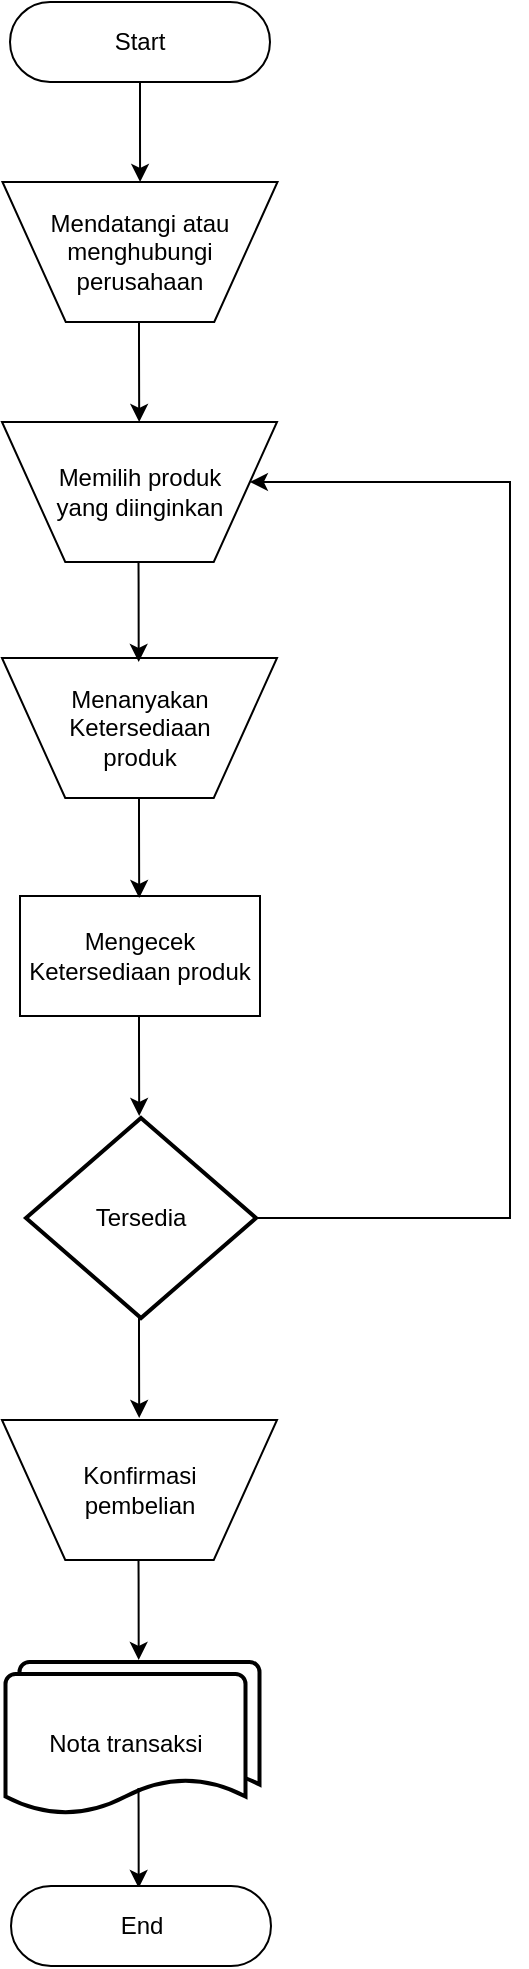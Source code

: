 <mxfile version="20.2.3" type="github"><diagram id="wraCVnPYteHKyr5d4s91" name="Halaman-1"><mxGraphModel dx="1102" dy="582" grid="1" gridSize="10" guides="1" tooltips="1" connect="1" arrows="1" fold="1" page="1" pageScale="1" pageWidth="827" pageHeight="1169" math="0" shadow="0"><root><mxCell id="0"/><mxCell id="1" parent="0"/><mxCell id="vs9hHgjorRcXqU10GJqL-4" style="edgeStyle=orthogonalEdgeStyle;rounded=0;orthogonalLoop=1;jettySize=auto;html=1;exitX=0.5;exitY=1;exitDx=0;exitDy=0;" edge="1" parent="1" source="vs9hHgjorRcXqU10GJqL-2" target="vs9hHgjorRcXqU10GJqL-5"><mxGeometry relative="1" as="geometry"><mxPoint x="405" y="200" as="targetPoint"/></mxGeometry></mxCell><mxCell id="vs9hHgjorRcXqU10GJqL-2" value="Start" style="rounded=1;whiteSpace=wrap;html=1;arcSize=50;" vertex="1" parent="1"><mxGeometry x="340" y="100" width="130" height="40" as="geometry"/></mxCell><mxCell id="vs9hHgjorRcXqU10GJqL-5" value="Mendatangi atau menghubungi perusahaan" style="verticalLabelPosition=middle;verticalAlign=middle;html=1;shape=trapezoid;perimeter=trapezoidPerimeter;whiteSpace=wrap;size=0.23;arcSize=10;flipV=1;labelPosition=center;align=center;" vertex="1" parent="1"><mxGeometry x="336.25" y="190" width="137.5" height="70" as="geometry"/></mxCell><mxCell id="vs9hHgjorRcXqU10GJqL-7" value="Menanyakan Ketersediaan &lt;br&gt;produk" style="verticalLabelPosition=middle;verticalAlign=middle;html=1;shape=trapezoid;perimeter=trapezoidPerimeter;whiteSpace=wrap;size=0.23;arcSize=10;flipV=1;labelPosition=center;align=center;" vertex="1" parent="1"><mxGeometry x="336" y="428" width="137.5" height="70" as="geometry"/></mxCell><mxCell id="vs9hHgjorRcXqU10GJqL-8" style="edgeStyle=orthogonalEdgeStyle;rounded=0;orthogonalLoop=1;jettySize=auto;html=1;exitX=0.5;exitY=1;exitDx=0;exitDy=0;" edge="1" parent="1"><mxGeometry relative="1" as="geometry"><mxPoint x="404.6" y="310" as="targetPoint"/><mxPoint x="404.5" y="260" as="sourcePoint"/><Array as="points"><mxPoint x="404.5" y="270"/><mxPoint x="404.5" y="270"/></Array></mxGeometry></mxCell><mxCell id="vs9hHgjorRcXqU10GJqL-9" value="Mengecek Ketersediaan produk" style="rounded=0;whiteSpace=wrap;html=1;" vertex="1" parent="1"><mxGeometry x="345" y="547" width="120" height="60" as="geometry"/></mxCell><mxCell id="vs9hHgjorRcXqU10GJqL-10" style="edgeStyle=orthogonalEdgeStyle;rounded=0;orthogonalLoop=1;jettySize=auto;html=1;exitX=0.5;exitY=1;exitDx=0;exitDy=0;" edge="1" parent="1"><mxGeometry relative="1" as="geometry"><mxPoint x="404.6" y="548" as="targetPoint"/><mxPoint x="404.5" y="498" as="sourcePoint"/><Array as="points"><mxPoint x="404.5" y="508"/><mxPoint x="404.5" y="508"/></Array></mxGeometry></mxCell><mxCell id="vs9hHgjorRcXqU10GJqL-18" value="Memilih produk &lt;br&gt;yang diinginkan" style="verticalLabelPosition=middle;verticalAlign=middle;html=1;shape=trapezoid;perimeter=trapezoidPerimeter;whiteSpace=wrap;size=0.23;arcSize=10;flipV=1;labelPosition=center;align=center;" vertex="1" parent="1"><mxGeometry x="336" y="310" width="137.5" height="70" as="geometry"/></mxCell><mxCell id="vs9hHgjorRcXqU10GJqL-19" style="edgeStyle=orthogonalEdgeStyle;rounded=0;orthogonalLoop=1;jettySize=auto;html=1;exitX=0.5;exitY=1;exitDx=0;exitDy=0;" edge="1" parent="1"><mxGeometry relative="1" as="geometry"><mxPoint x="404.35" y="430" as="targetPoint"/><mxPoint x="404.25" y="380" as="sourcePoint"/><Array as="points"><mxPoint x="404.25" y="390"/><mxPoint x="404.25" y="390"/></Array></mxGeometry></mxCell><mxCell id="vs9hHgjorRcXqU10GJqL-20" style="edgeStyle=orthogonalEdgeStyle;rounded=0;orthogonalLoop=1;jettySize=auto;html=1;exitX=0.5;exitY=1;exitDx=0;exitDy=0;" edge="1" parent="1"><mxGeometry relative="1" as="geometry"><mxPoint x="404.6" y="657" as="targetPoint"/><mxPoint x="404.5" y="607" as="sourcePoint"/><Array as="points"><mxPoint x="404.5" y="617"/><mxPoint x="404.5" y="617"/></Array></mxGeometry></mxCell><mxCell id="vs9hHgjorRcXqU10GJqL-24" style="edgeStyle=orthogonalEdgeStyle;rounded=0;orthogonalLoop=1;jettySize=auto;html=1;exitX=1;exitY=0.5;exitDx=0;exitDy=0;exitPerimeter=0;" edge="1" parent="1" source="vs9hHgjorRcXqU10GJqL-22" target="vs9hHgjorRcXqU10GJqL-18"><mxGeometry relative="1" as="geometry"><mxPoint x="560" y="340" as="targetPoint"/><Array as="points"><mxPoint x="590" y="708"/><mxPoint x="590" y="340"/></Array></mxGeometry></mxCell><mxCell id="vs9hHgjorRcXqU10GJqL-22" value="Tersedia" style="strokeWidth=2;html=1;shape=mxgraph.flowchart.decision;whiteSpace=wrap;" vertex="1" parent="1"><mxGeometry x="348" y="658" width="115" height="100" as="geometry"/></mxCell><mxCell id="vs9hHgjorRcXqU10GJqL-25" value="Konfirmasi &lt;br&gt;pembelian" style="verticalLabelPosition=middle;verticalAlign=middle;html=1;shape=trapezoid;perimeter=trapezoidPerimeter;whiteSpace=wrap;size=0.23;arcSize=10;flipV=1;labelPosition=center;align=center;" vertex="1" parent="1"><mxGeometry x="336" y="809" width="137.5" height="70" as="geometry"/></mxCell><mxCell id="vs9hHgjorRcXqU10GJqL-26" style="edgeStyle=orthogonalEdgeStyle;rounded=0;orthogonalLoop=1;jettySize=auto;html=1;exitX=0.5;exitY=1;exitDx=0;exitDy=0;" edge="1" parent="1"><mxGeometry relative="1" as="geometry"><mxPoint x="404.6" y="808" as="targetPoint"/><mxPoint x="404.5" y="758" as="sourcePoint"/><Array as="points"><mxPoint x="404.5" y="768"/><mxPoint x="404.5" y="768"/></Array></mxGeometry></mxCell><mxCell id="vs9hHgjorRcXqU10GJqL-27" style="edgeStyle=orthogonalEdgeStyle;rounded=0;orthogonalLoop=1;jettySize=auto;html=1;exitX=0.5;exitY=1;exitDx=0;exitDy=0;" edge="1" parent="1"><mxGeometry relative="1" as="geometry"><mxPoint x="404.35" y="929" as="targetPoint"/><mxPoint x="404.25" y="879" as="sourcePoint"/><Array as="points"><mxPoint x="404.25" y="889"/><mxPoint x="404.25" y="889"/></Array></mxGeometry></mxCell><mxCell id="vs9hHgjorRcXqU10GJqL-28" value="" style="strokeWidth=2;html=1;shape=mxgraph.flowchart.document2;whiteSpace=wrap;size=0.25;" vertex="1" parent="1"><mxGeometry x="344.75" y="930" width="120" height="70" as="geometry"/></mxCell><mxCell id="vs9hHgjorRcXqU10GJqL-29" value="Nota transaksi" style="strokeWidth=2;html=1;shape=mxgraph.flowchart.document2;whiteSpace=wrap;size=0.25;" vertex="1" parent="1"><mxGeometry x="337.75" y="936" width="120" height="70" as="geometry"/></mxCell><mxCell id="vs9hHgjorRcXqU10GJqL-30" style="edgeStyle=orthogonalEdgeStyle;rounded=0;orthogonalLoop=1;jettySize=auto;html=1;exitX=0.5;exitY=1;exitDx=0;exitDy=0;" edge="1" parent="1"><mxGeometry relative="1" as="geometry"><mxPoint x="404.35" y="1043" as="targetPoint"/><mxPoint x="404.25" y="993" as="sourcePoint"/><Array as="points"><mxPoint x="404.25" y="1003"/><mxPoint x="404.25" y="1003"/></Array></mxGeometry></mxCell><mxCell id="vs9hHgjorRcXqU10GJqL-31" value="End" style="rounded=1;whiteSpace=wrap;html=1;arcSize=50;" vertex="1" parent="1"><mxGeometry x="340.5" y="1042" width="130" height="40" as="geometry"/></mxCell></root></mxGraphModel></diagram></mxfile>